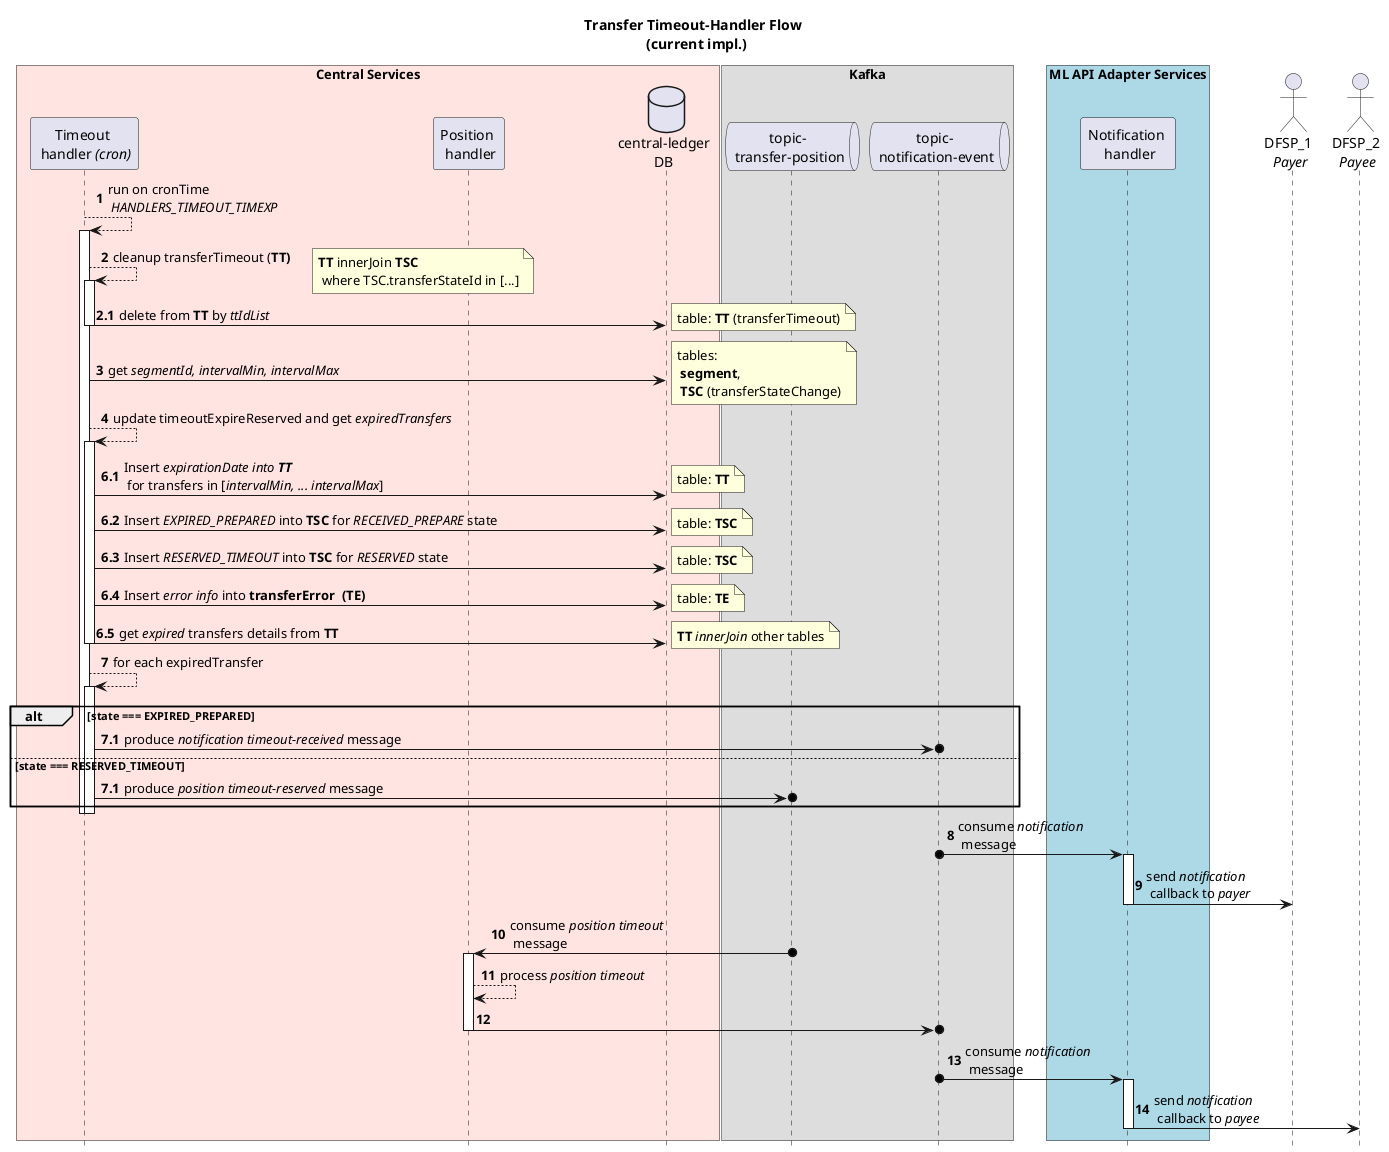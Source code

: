 @startuml
title Transfer Timeout-Handler Flow  \n(current impl.)

autonumber
hide footbox
skinparam ParticipantPadding 10

box "Central Services" #MistyRose
participant "Timeout \n handler <i>(cron)</i>"      as toh
participant "Position \n handler"                   as ph
database    "central-ledger\nDB"                    as clDb
end box
box Kafka
queue       "topic-\n transfer-position"            as topicTP
queue       "topic-\n notification-event"           as topicNE
end box
box "ML API Adapter Services" #LightBlue
participant "Notification \n handler"               as nh
end box
actor       "DFSP_1 \n<i>Payer</i>"                 as payer
actor       "DFSP_2 \n<i>Payee</i>"                 as payee

toh --> toh : run on cronTime\n <i>HANDLERS_TIMEOUT_TIMEXP</i>
activate toh
toh --> toh : cleanup transferTimeout (<b>TT<b>)
note right : <b>TT</b> innerJoin <b>TSC</b>\n where TSC.transferStateId in [...]
activate toh
autonumber 2.1
toh -> clDb : delete from <b>TT</b> by <i>ttIdList</i>
note right :  table: <b>TT</b> (transferTimeout)
deactivate toh

autonumber 3
toh -> clDb : get <i>segmentId, intervalMin, intervalMax</i>
note right : tables:\n <b>segment</b>,\n <b>TSC</b> (transferStateChange)

toh --> toh : update timeoutExpireReserved and get <i>expiredTransfers</i>
activate toh
autonumber 6.1
toh -> clDb : Insert <i>expirationDate<i> into <b>TT</b>\n for transfers in [<i>intervalMin, ... intervalMax</i>]
note right : table: <b>TT</b>
toh -> clDb : Insert <i>EXPIRED_PREPARED</i> into <b>TSC</b> for <i>RECEIVED_PREPARE</i> state
note right : table: <b>TSC</b>
toh -> clDb : Insert <i>RESERVED_TIMEOUT</i> into <b>TSC</b> for <i>RESERVED</i> state
note right : table: <b>TSC</b>
toh -> clDb : Insert <i>error info</i> into <b>transferError  (TE)</b>
note right : table: <b>TE</b>
toh -> clDb : get <i>expired</i> transfers details from <b>TT</b>
note right : <b>TT</b> <i>innerJoin</i> other tables
deactivate toh

autonumber 7
toh --> toh : for each expiredTransfer
activate toh
alt state === EXPIRED_PREPARED
autonumber 7.1
toh ->o topicNE : produce <i>notification timeout-received</i> message
else state === RESERVED_TIMEOUT
autonumber 7.1
toh ->o topicTP : produce <i>position timeout-reserved</i> message
end
deactivate toh
deactivate toh

autonumber 8
topicNE o-> nh : consume <i>notification</i>\n message
activate nh
nh -> payer : send <i>notification</i>\n callback to <i>payer</i>
deactivate nh

topicTP o-> ph : consume <i>position timeout</i>\n message
activate ph
ph --> ph : process <i>position timeout</i>
ph ->o topicNE
deactivate ph
topicNE o-> nh : consume <i>notification</i>\n message
activate nh
nh -> payee : send <i>notification</i>\n callback to <i>payee</i>
deactivate nh

@enduml
